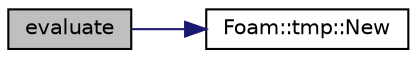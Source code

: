 digraph "evaluate"
{
  bgcolor="transparent";
  edge [fontname="Helvetica",fontsize="10",labelfontname="Helvetica",labelfontsize="10"];
  node [fontname="Helvetica",fontsize="10",shape=record];
  rankdir="LR";
  Node1 [label="evaluate",height=0.2,width=0.4,color="black", fillcolor="grey75", style="filled" fontcolor="black"];
  Node1 -> Node2 [color="midnightblue",fontsize="10",style="solid",fontname="Helvetica"];
  Node2 [label="Foam::tmp::New",height=0.2,width=0.4,color="black",URL="$classFoam_1_1tmp.html#ae7a1982f1796c91895f1812e03a7d5fc",tooltip="Construct tmp of T with forwarding arguments. "];
}
